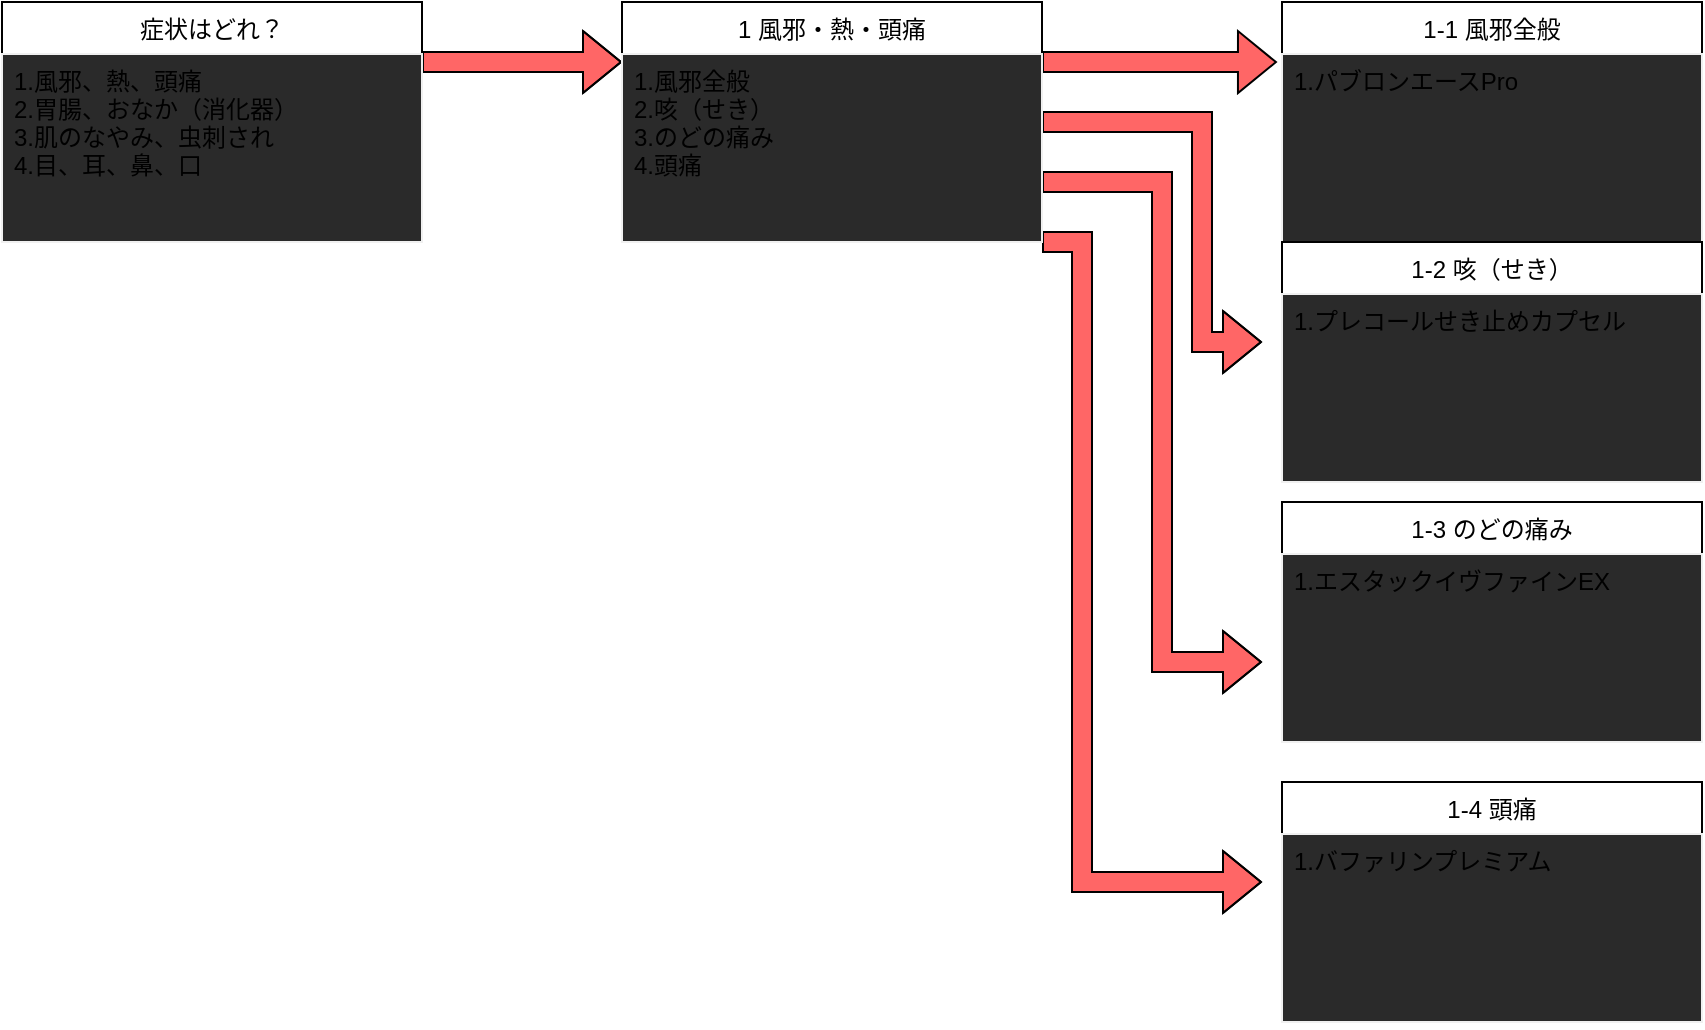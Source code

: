 <mxfile>
    <diagram id="Gzv2kLwkTkCzEBd7DmIo" name="Page-1">
        <mxGraphModel dx="784" dy="484" grid="1" gridSize="10" guides="1" tooltips="1" connect="1" arrows="1" fold="1" page="1" pageScale="1" pageWidth="827" pageHeight="1169" math="0" shadow="0">
            <root>
                <mxCell id="0"/>
                <mxCell id="1" parent="0"/>
                <mxCell id="11" style="edgeStyle=orthogonalEdgeStyle;shape=flexArrow;rounded=0;orthogonalLoop=1;jettySize=auto;html=1;exitX=1;exitY=0.25;exitDx=0;exitDy=0;fillColor=#FF6666;" parent="1" source="3" edge="1">
                    <mxGeometry relative="1" as="geometry">
                        <mxPoint x="340" y="80" as="targetPoint"/>
                    </mxGeometry>
                </mxCell>
                <mxCell id="3" value="症状はどれ？" style="swimlane;fontStyle=0;childLayout=stackLayout;horizontal=1;startSize=26;fillColor=none;horizontalStack=0;resizeParent=1;resizeParentMax=0;resizeLast=0;collapsible=1;marginBottom=0;" parent="1" vertex="1">
                    <mxGeometry x="30" y="50" width="210" height="120" as="geometry">
                        <mxRectangle x="110" y="40" width="60" height="26" as="alternateBounds"/>
                    </mxGeometry>
                </mxCell>
                <mxCell id="4" value="1.風邪、熱、頭痛&#10;2.胃腸、おなか（消化器）&#10;3.肌のなやみ、虫刺され&#10;4.目、耳、鼻、口" style="text;align=left;verticalAlign=top;spacingLeft=4;spacingRight=4;overflow=hidden;rotatable=0;points=[[0,0.5],[1,0.5]];portConstraint=eastwest;rounded=0;fillColor=#2a2a2a;strokeColor=#f0f0f0;" parent="3" vertex="1">
                    <mxGeometry y="26" width="210" height="94" as="geometry"/>
                </mxCell>
                <mxCell id="24" style="edgeStyle=orthogonalEdgeStyle;shape=flexArrow;rounded=0;orthogonalLoop=1;jettySize=auto;html=1;exitX=1;exitY=0.25;exitDx=0;exitDy=0;entryX=-0.012;entryY=0.043;entryDx=0;entryDy=0;entryPerimeter=0;fillColor=#FF6666;" parent="1" source="6" target="13" edge="1">
                    <mxGeometry relative="1" as="geometry"/>
                </mxCell>
                <mxCell id="26" style="edgeStyle=orthogonalEdgeStyle;shape=flexArrow;rounded=0;orthogonalLoop=1;jettySize=auto;html=1;exitX=1;exitY=0.5;exitDx=0;exitDy=0;fillColor=#FF6666;" parent="1" source="6" edge="1">
                    <mxGeometry relative="1" as="geometry">
                        <mxPoint x="660" y="220" as="targetPoint"/>
                        <Array as="points">
                            <mxPoint x="630" y="110"/>
                            <mxPoint x="630" y="220"/>
                        </Array>
                    </mxGeometry>
                </mxCell>
                <mxCell id="27" style="edgeStyle=orthogonalEdgeStyle;shape=flexArrow;rounded=0;orthogonalLoop=1;jettySize=auto;html=1;exitX=1;exitY=0.75;exitDx=0;exitDy=0;fillColor=#FF6666;" parent="1" source="6" edge="1">
                    <mxGeometry relative="1" as="geometry">
                        <mxPoint x="660" y="380" as="targetPoint"/>
                        <Array as="points">
                            <mxPoint x="610" y="140"/>
                            <mxPoint x="610" y="380"/>
                        </Array>
                    </mxGeometry>
                </mxCell>
                <mxCell id="29" style="edgeStyle=orthogonalEdgeStyle;shape=flexArrow;rounded=0;orthogonalLoop=1;jettySize=auto;html=1;exitX=1;exitY=1;exitDx=0;exitDy=0;fillColor=#FF6666;" parent="1" source="6" edge="1">
                    <mxGeometry relative="1" as="geometry">
                        <mxPoint x="660" y="490" as="targetPoint"/>
                        <Array as="points">
                            <mxPoint x="570" y="170"/>
                            <mxPoint x="570" y="490"/>
                            <mxPoint x="660" y="490"/>
                        </Array>
                    </mxGeometry>
                </mxCell>
                <mxCell id="6" value="1 風邪・熱・頭痛" style="swimlane;fontStyle=0;childLayout=stackLayout;horizontal=1;startSize=26;fillColor=none;horizontalStack=0;resizeParent=1;resizeParentMax=0;resizeLast=0;collapsible=1;marginBottom=0;" parent="1" vertex="1">
                    <mxGeometry x="340" y="50" width="210" height="120" as="geometry">
                        <mxRectangle x="10" y="40" width="60" height="26" as="alternateBounds"/>
                    </mxGeometry>
                </mxCell>
                <mxCell id="7" value="1.風邪全般&#10;2.咳（せき）&#10;3.のどの痛み&#10;4.頭痛" style="text;align=left;verticalAlign=top;spacingLeft=4;spacingRight=4;overflow=hidden;rotatable=0;points=[[0,0.5],[1,0.5]];portConstraint=eastwest;rounded=0;fillColor=#2a2a2a;strokeColor=#f0f0f0;" parent="6" vertex="1">
                    <mxGeometry y="26" width="210" height="94" as="geometry"/>
                </mxCell>
                <mxCell id="12" value="1-1 風邪全般" style="swimlane;fontStyle=0;childLayout=stackLayout;horizontal=1;startSize=26;fillColor=none;horizontalStack=0;resizeParent=1;resizeParentMax=0;resizeLast=0;collapsible=1;marginBottom=0;" parent="1" vertex="1">
                    <mxGeometry x="670" y="50" width="210" height="120" as="geometry">
                        <mxRectangle x="10" y="40" width="60" height="26" as="alternateBounds"/>
                    </mxGeometry>
                </mxCell>
                <mxCell id="13" value="1.パブロンエースPro" style="text;align=left;verticalAlign=top;spacingLeft=4;spacingRight=4;overflow=hidden;rotatable=0;points=[[0,0.5],[1,0.5]];portConstraint=eastwest;rounded=0;fillColor=#2a2a2a;strokeColor=#f0f0f0;" parent="12" vertex="1">
                    <mxGeometry y="26" width="210" height="94" as="geometry"/>
                </mxCell>
                <mxCell id="18" value="1-2 咳（せき）" style="swimlane;fontStyle=0;childLayout=stackLayout;horizontal=1;startSize=26;fillColor=none;horizontalStack=0;resizeParent=1;resizeParentMax=0;resizeLast=0;collapsible=1;marginBottom=0;" parent="1" vertex="1">
                    <mxGeometry x="670" y="170" width="210" height="120" as="geometry">
                        <mxRectangle x="10" y="40" width="60" height="26" as="alternateBounds"/>
                    </mxGeometry>
                </mxCell>
                <mxCell id="19" value="1.プレコールせき止めカプセル" style="text;align=left;verticalAlign=top;spacingLeft=4;spacingRight=4;overflow=hidden;rotatable=0;points=[[0,0.5],[1,0.5]];portConstraint=eastwest;rounded=0;fillColor=#2a2a2a;strokeColor=#f0f0f0;" parent="18" vertex="1">
                    <mxGeometry y="26" width="210" height="94" as="geometry"/>
                </mxCell>
                <mxCell id="20" value="1-3 のどの痛み" style="swimlane;fontStyle=0;childLayout=stackLayout;horizontal=1;startSize=26;fillColor=none;horizontalStack=0;resizeParent=1;resizeParentMax=0;resizeLast=0;collapsible=1;marginBottom=0;" parent="1" vertex="1">
                    <mxGeometry x="670" y="300" width="210" height="120" as="geometry">
                        <mxRectangle x="10" y="40" width="60" height="26" as="alternateBounds"/>
                    </mxGeometry>
                </mxCell>
                <mxCell id="21" value="1.エスタックイヴファインEX&#10;&#10;" style="text;align=left;verticalAlign=top;spacingLeft=4;spacingRight=4;overflow=hidden;rotatable=0;points=[[0,0.5],[1,0.5]];portConstraint=eastwest;rounded=0;fillColor=#2a2a2a;strokeColor=#f0f0f0;" parent="20" vertex="1">
                    <mxGeometry y="26" width="210" height="94" as="geometry"/>
                </mxCell>
                <mxCell id="22" value="1-4 頭痛" style="swimlane;fontStyle=0;childLayout=stackLayout;horizontal=1;startSize=26;fillColor=none;horizontalStack=0;resizeParent=1;resizeParentMax=0;resizeLast=0;collapsible=1;marginBottom=0;" parent="1" vertex="1">
                    <mxGeometry x="670" y="440" width="210" height="120" as="geometry">
                        <mxRectangle x="10" y="40" width="60" height="26" as="alternateBounds"/>
                    </mxGeometry>
                </mxCell>
                <mxCell id="23" value="1.バファリンプレミアム&#10;" style="text;align=left;verticalAlign=top;spacingLeft=4;spacingRight=4;overflow=hidden;rotatable=0;points=[[0,0.5],[1,0.5]];portConstraint=eastwest;rounded=0;fillColor=#2a2a2a;strokeColor=#f0f0f0;" parent="22" vertex="1">
                    <mxGeometry y="26" width="210" height="94" as="geometry"/>
                </mxCell>
            </root>
        </mxGraphModel>
    </diagram>
    <diagram id="LgqNQ4ynfgx50vkscO1B" name="Page-2">
        <mxGraphModel dx="784" dy="484" grid="1" gridSize="10" guides="1" tooltips="1" connect="1" arrows="1" fold="1" page="1" pageScale="1" pageWidth="827" pageHeight="1169" math="0" shadow="0">
            <root>
                <mxCell id="Vp8z2s2TwWY6D249ckP--0"/>
                <mxCell id="Vp8z2s2TwWY6D249ckP--1" parent="Vp8z2s2TwWY6D249ckP--0"/>
                <mxCell id="vSOyqoJbkWxXGfj4OHgU-0" style="edgeStyle=orthogonalEdgeStyle;shape=flexArrow;rounded=0;orthogonalLoop=1;jettySize=auto;html=1;exitX=1;exitY=0.25;exitDx=0;exitDy=0;fillColor=#FF6666;" parent="Vp8z2s2TwWY6D249ckP--1" edge="1">
                    <mxGeometry relative="1" as="geometry">
                        <mxPoint x="340" y="80" as="targetPoint"/>
                        <mxPoint x="240" y="80" as="sourcePoint"/>
                    </mxGeometry>
                </mxCell>
                <mxCell id="vSOyqoJbkWxXGfj4OHgU-3" style="edgeStyle=orthogonalEdgeStyle;shape=flexArrow;rounded=0;orthogonalLoop=1;jettySize=auto;html=1;exitX=1;exitY=0.25;exitDx=0;exitDy=0;entryX=-0.012;entryY=0.043;entryDx=0;entryDy=0;entryPerimeter=0;fillColor=#FF6666;" parent="Vp8z2s2TwWY6D249ckP--1" source="vSOyqoJbkWxXGfj4OHgU-7" target="vSOyqoJbkWxXGfj4OHgU-10" edge="1">
                    <mxGeometry relative="1" as="geometry"/>
                </mxCell>
                <mxCell id="vSOyqoJbkWxXGfj4OHgU-4" style="edgeStyle=orthogonalEdgeStyle;shape=flexArrow;rounded=0;orthogonalLoop=1;jettySize=auto;html=1;exitX=1;exitY=0.5;exitDx=0;exitDy=0;fillColor=#FF6666;" parent="Vp8z2s2TwWY6D249ckP--1" source="vSOyqoJbkWxXGfj4OHgU-7" edge="1">
                    <mxGeometry relative="1" as="geometry">
                        <mxPoint x="660" y="220" as="targetPoint"/>
                        <Array as="points">
                            <mxPoint x="630" y="110"/>
                            <mxPoint x="630" y="220"/>
                        </Array>
                    </mxGeometry>
                </mxCell>
                <mxCell id="vSOyqoJbkWxXGfj4OHgU-5" style="edgeStyle=orthogonalEdgeStyle;shape=flexArrow;rounded=0;orthogonalLoop=1;jettySize=auto;html=1;exitX=1;exitY=0.75;exitDx=0;exitDy=0;fillColor=#FF6666;" parent="Vp8z2s2TwWY6D249ckP--1" source="vSOyqoJbkWxXGfj4OHgU-7" edge="1">
                    <mxGeometry relative="1" as="geometry">
                        <mxPoint x="660" y="380" as="targetPoint"/>
                        <Array as="points">
                            <mxPoint x="610" y="140"/>
                            <mxPoint x="610" y="380"/>
                        </Array>
                    </mxGeometry>
                </mxCell>
                <mxCell id="vSOyqoJbkWxXGfj4OHgU-6" style="edgeStyle=orthogonalEdgeStyle;shape=flexArrow;rounded=0;orthogonalLoop=1;jettySize=auto;html=1;exitX=1;exitY=1;exitDx=0;exitDy=0;fillColor=#FF6666;" parent="Vp8z2s2TwWY6D249ckP--1" source="vSOyqoJbkWxXGfj4OHgU-7" edge="1">
                    <mxGeometry relative="1" as="geometry">
                        <mxPoint x="660" y="490" as="targetPoint"/>
                        <Array as="points">
                            <mxPoint x="570" y="170"/>
                            <mxPoint x="570" y="490"/>
                            <mxPoint x="660" y="490"/>
                        </Array>
                    </mxGeometry>
                </mxCell>
                <mxCell id="vSOyqoJbkWxXGfj4OHgU-7" value="2. 胃腸・おなか（消化器）" style="swimlane;fontStyle=0;childLayout=stackLayout;horizontal=1;startSize=26;fillColor=none;horizontalStack=0;resizeParent=1;resizeParentMax=0;resizeLast=0;collapsible=1;marginBottom=0;" parent="Vp8z2s2TwWY6D249ckP--1" vertex="1">
                    <mxGeometry x="340" y="50" width="210" height="120" as="geometry">
                        <mxRectangle x="10" y="40" width="60" height="26" as="alternateBounds"/>
                    </mxGeometry>
                </mxCell>
                <mxCell id="vSOyqoJbkWxXGfj4OHgU-8" value="1.胃痛&#10;2.胃もたれ・胸やけ&#10;3.便秘&#10;4.下痢" style="text;align=left;verticalAlign=top;spacingLeft=4;spacingRight=4;overflow=hidden;rotatable=0;points=[[0,0.5],[1,0.5]];portConstraint=eastwest;rounded=0;fillColor=#2a2a2a;strokeColor=#f0f0f0;" parent="vSOyqoJbkWxXGfj4OHgU-7" vertex="1">
                    <mxGeometry y="26" width="210" height="94" as="geometry"/>
                </mxCell>
                <mxCell id="vSOyqoJbkWxXGfj4OHgU-9" value="2-1 胃痛" style="swimlane;fontStyle=0;childLayout=stackLayout;horizontal=1;startSize=26;fillColor=none;horizontalStack=0;resizeParent=1;resizeParentMax=0;resizeLast=0;collapsible=1;marginBottom=0;" parent="Vp8z2s2TwWY6D249ckP--1" vertex="1">
                    <mxGeometry x="670" y="50" width="210" height="120" as="geometry">
                        <mxRectangle x="10" y="40" width="60" height="26" as="alternateBounds"/>
                    </mxGeometry>
                </mxCell>
                <mxCell id="vSOyqoJbkWxXGfj4OHgU-10" value="1.ガスター10　&#10;　↑　*唯一の第一類医薬品" style="text;align=left;verticalAlign=top;spacingLeft=4;spacingRight=4;overflow=hidden;rotatable=0;points=[[0,0.5],[1,0.5]];portConstraint=eastwest;rounded=0;fillColor=#2a2a2a;strokeColor=#f0f0f0;" parent="vSOyqoJbkWxXGfj4OHgU-9" vertex="1">
                    <mxGeometry y="26" width="210" height="94" as="geometry"/>
                </mxCell>
                <mxCell id="vSOyqoJbkWxXGfj4OHgU-11" value="2-2 胃もたれ・胸やけ" style="swimlane;fontStyle=0;childLayout=stackLayout;horizontal=1;startSize=26;fillColor=none;horizontalStack=0;resizeParent=1;resizeParentMax=0;resizeLast=0;collapsible=1;marginBottom=0;" parent="Vp8z2s2TwWY6D249ckP--1" vertex="1">
                    <mxGeometry x="670" y="170" width="210" height="120" as="geometry">
                        <mxRectangle x="10" y="40" width="60" height="26" as="alternateBounds"/>
                    </mxGeometry>
                </mxCell>
                <mxCell id="vSOyqoJbkWxXGfj4OHgU-12" value="1.新セルベール整腸プレミアム&#10;" style="text;align=left;verticalAlign=top;spacingLeft=4;spacingRight=4;overflow=hidden;rotatable=0;points=[[0,0.5],[1,0.5]];portConstraint=eastwest;rounded=0;fillColor=#2a2a2a;strokeColor=#f0f0f0;" parent="vSOyqoJbkWxXGfj4OHgU-11" vertex="1">
                    <mxGeometry y="26" width="210" height="94" as="geometry"/>
                </mxCell>
                <mxCell id="vSOyqoJbkWxXGfj4OHgU-13" value="2-3 便秘" style="swimlane;fontStyle=0;childLayout=stackLayout;horizontal=1;startSize=26;fillColor=none;horizontalStack=0;resizeParent=1;resizeParentMax=0;resizeLast=0;collapsible=1;marginBottom=0;" parent="Vp8z2s2TwWY6D249ckP--1" vertex="1">
                    <mxGeometry x="670" y="300" width="210" height="120" as="geometry">
                        <mxRectangle x="10" y="40" width="60" height="26" as="alternateBounds"/>
                    </mxGeometry>
                </mxCell>
                <mxCell id="vSOyqoJbkWxXGfj4OHgU-14" value="1.酸化マグネシウムE便秘薬&#10;　↑　*唯一用法、用量が曖昧&#10;　患者の症状に合わせての服用の為" style="text;align=left;verticalAlign=top;spacingLeft=4;spacingRight=4;overflow=hidden;rotatable=0;points=[[0,0.5],[1,0.5]];portConstraint=eastwest;rounded=0;fillColor=#2a2a2a;strokeColor=#f0f0f0;" parent="vSOyqoJbkWxXGfj4OHgU-13" vertex="1">
                    <mxGeometry y="26" width="210" height="94" as="geometry"/>
                </mxCell>
                <mxCell id="vSOyqoJbkWxXGfj4OHgU-15" value="2-4 下痢" style="swimlane;fontStyle=0;childLayout=stackLayout;horizontal=1;startSize=26;fillColor=none;horizontalStack=0;resizeParent=1;resizeParentMax=0;resizeLast=0;collapsible=1;marginBottom=0;" parent="Vp8z2s2TwWY6D249ckP--1" vertex="1">
                    <mxGeometry x="670" y="440" width="210" height="120" as="geometry">
                        <mxRectangle x="10" y="40" width="60" height="26" as="alternateBounds"/>
                    </mxGeometry>
                </mxCell>
                <mxCell id="vSOyqoJbkWxXGfj4OHgU-16" value="1.ストッパ下痢止め" style="text;align=left;verticalAlign=top;spacingLeft=4;spacingRight=4;overflow=hidden;rotatable=0;points=[[0,0.5],[1,0.5]];portConstraint=eastwest;rounded=0;fillColor=#2a2a2a;strokeColor=#f0f0f0;" parent="vSOyqoJbkWxXGfj4OHgU-15" vertex="1">
                    <mxGeometry y="26" width="210" height="94" as="geometry"/>
                </mxCell>
                <mxCell id="Prir1-NmJq86zNF-L2_O-0" value="症状はどれ？" style="swimlane;fontStyle=0;childLayout=stackLayout;horizontal=1;startSize=26;fillColor=none;horizontalStack=0;resizeParent=1;resizeParentMax=0;resizeLast=0;collapsible=1;marginBottom=0;" vertex="1" parent="Vp8z2s2TwWY6D249ckP--1">
                    <mxGeometry x="30" y="50" width="210" height="120" as="geometry">
                        <mxRectangle x="110" y="40" width="60" height="26" as="alternateBounds"/>
                    </mxGeometry>
                </mxCell>
                <mxCell id="Prir1-NmJq86zNF-L2_O-1" value="1.風邪、熱、頭痛&#10;2.胃腸、おなか（消化器）&#10;3.肌のなやみ、虫刺され&#10;4.目、耳、鼻、口" style="text;align=left;verticalAlign=top;spacingLeft=4;spacingRight=4;overflow=hidden;rotatable=0;points=[[0,0.5],[1,0.5]];portConstraint=eastwest;rounded=0;fillColor=#2a2a2a;strokeColor=#f0f0f0;" vertex="1" parent="Prir1-NmJq86zNF-L2_O-0">
                    <mxGeometry y="26" width="210" height="94" as="geometry"/>
                </mxCell>
            </root>
        </mxGraphModel>
    </diagram>
    <diagram id="euCPihrkXu-NfS5ZUH8r" name="Page-3">
        <mxGraphModel dx="784" dy="484" grid="1" gridSize="10" guides="1" tooltips="1" connect="1" arrows="1" fold="1" page="1" pageScale="1" pageWidth="827" pageHeight="1169" math="0" shadow="0">
            <root>
                <mxCell id="lhCL6pgQ8ooDfuYsBGhZ-0"/>
                <mxCell id="lhCL6pgQ8ooDfuYsBGhZ-1" parent="lhCL6pgQ8ooDfuYsBGhZ-0"/>
                <mxCell id="7kGk93PoxZv9EgTVncqi-0" style="edgeStyle=orthogonalEdgeStyle;shape=flexArrow;rounded=0;orthogonalLoop=1;jettySize=auto;html=1;exitX=1;exitY=0.25;exitDx=0;exitDy=0;fillColor=#FF6666;" parent="lhCL6pgQ8ooDfuYsBGhZ-1" edge="1">
                    <mxGeometry relative="1" as="geometry">
                        <mxPoint x="340" y="80" as="targetPoint"/>
                        <mxPoint x="240" y="80" as="sourcePoint"/>
                    </mxGeometry>
                </mxCell>
                <mxCell id="7kGk93PoxZv9EgTVncqi-3" style="edgeStyle=orthogonalEdgeStyle;shape=flexArrow;rounded=0;orthogonalLoop=1;jettySize=auto;html=1;exitX=1;exitY=0.25;exitDx=0;exitDy=0;entryX=-0.012;entryY=0.043;entryDx=0;entryDy=0;entryPerimeter=0;fillColor=#FF6666;" parent="lhCL6pgQ8ooDfuYsBGhZ-1" source="7kGk93PoxZv9EgTVncqi-7" target="7kGk93PoxZv9EgTVncqi-10" edge="1">
                    <mxGeometry relative="1" as="geometry"/>
                </mxCell>
                <mxCell id="7kGk93PoxZv9EgTVncqi-4" style="edgeStyle=orthogonalEdgeStyle;shape=flexArrow;rounded=0;orthogonalLoop=1;jettySize=auto;html=1;exitX=1;exitY=0.5;exitDx=0;exitDy=0;fillColor=#FF6666;" parent="lhCL6pgQ8ooDfuYsBGhZ-1" source="7kGk93PoxZv9EgTVncqi-7" edge="1">
                    <mxGeometry relative="1" as="geometry">
                        <mxPoint x="660" y="220" as="targetPoint"/>
                        <Array as="points">
                            <mxPoint x="630" y="110"/>
                            <mxPoint x="630" y="220"/>
                        </Array>
                    </mxGeometry>
                </mxCell>
                <mxCell id="7kGk93PoxZv9EgTVncqi-5" style="edgeStyle=orthogonalEdgeStyle;shape=flexArrow;rounded=0;orthogonalLoop=1;jettySize=auto;html=1;exitX=1;exitY=0.75;exitDx=0;exitDy=0;fillColor=#FF6666;" parent="lhCL6pgQ8ooDfuYsBGhZ-1" source="7kGk93PoxZv9EgTVncqi-7" edge="1">
                    <mxGeometry relative="1" as="geometry">
                        <mxPoint x="660" y="380" as="targetPoint"/>
                        <Array as="points">
                            <mxPoint x="610" y="140"/>
                            <mxPoint x="610" y="380"/>
                        </Array>
                    </mxGeometry>
                </mxCell>
                <mxCell id="7kGk93PoxZv9EgTVncqi-6" style="edgeStyle=orthogonalEdgeStyle;shape=flexArrow;rounded=0;orthogonalLoop=1;jettySize=auto;html=1;exitX=1;exitY=1;exitDx=0;exitDy=0;fillColor=#FF6666;" parent="lhCL6pgQ8ooDfuYsBGhZ-1" source="7kGk93PoxZv9EgTVncqi-7" edge="1">
                    <mxGeometry relative="1" as="geometry">
                        <mxPoint x="660" y="490" as="targetPoint"/>
                        <Array as="points">
                            <mxPoint x="570" y="170"/>
                            <mxPoint x="570" y="490"/>
                            <mxPoint x="660" y="490"/>
                        </Array>
                    </mxGeometry>
                </mxCell>
                <mxCell id="7kGk93PoxZv9EgTVncqi-7" value="3 肌のなやみ、虫刺され" style="swimlane;fontStyle=0;childLayout=stackLayout;horizontal=1;startSize=26;fillColor=none;horizontalStack=0;resizeParent=1;resizeParentMax=0;resizeLast=0;collapsible=1;marginBottom=0;" parent="lhCL6pgQ8ooDfuYsBGhZ-1" vertex="1">
                    <mxGeometry x="340" y="50" width="210" height="120" as="geometry">
                        <mxRectangle x="10" y="40" width="60" height="26" as="alternateBounds"/>
                    </mxGeometry>
                </mxCell>
                <mxCell id="7kGk93PoxZv9EgTVncqi-8" value="1.湿疹・皮膚炎&#10;2.敏感肌・乾燥肌&#10;3.虫刺され&#10;4.水虫" style="text;align=left;verticalAlign=top;spacingLeft=4;spacingRight=4;overflow=hidden;rotatable=0;points=[[0,0.5],[1,0.5]];portConstraint=eastwest;rounded=0;fillColor=#2a2a2a;strokeColor=#f0f0f0;" parent="7kGk93PoxZv9EgTVncqi-7" vertex="1">
                    <mxGeometry y="26" width="210" height="94" as="geometry"/>
                </mxCell>
                <mxCell id="7kGk93PoxZv9EgTVncqi-9" value="3-1 湿疹・皮膚炎" style="swimlane;fontStyle=0;childLayout=stackLayout;horizontal=1;startSize=26;fillColor=none;horizontalStack=0;resizeParent=1;resizeParentMax=0;resizeLast=0;collapsible=1;marginBottom=0;" parent="lhCL6pgQ8ooDfuYsBGhZ-1" vertex="1">
                    <mxGeometry x="670" y="50" width="210" height="120" as="geometry">
                        <mxRectangle x="10" y="40" width="60" height="26" as="alternateBounds"/>
                    </mxGeometry>
                </mxCell>
                <mxCell id="7kGk93PoxZv9EgTVncqi-10" value="1.フルコートF" style="text;align=left;verticalAlign=top;spacingLeft=4;spacingRight=4;overflow=hidden;rotatable=0;points=[[0,0.5],[1,0.5]];portConstraint=eastwest;rounded=0;fillColor=#2a2a2a;strokeColor=#f0f0f0;" parent="7kGk93PoxZv9EgTVncqi-9" vertex="1">
                    <mxGeometry y="26" width="210" height="94" as="geometry"/>
                </mxCell>
                <mxCell id="7kGk93PoxZv9EgTVncqi-11" value="3-2 敏感肌・乾燥肌" style="swimlane;fontStyle=0;childLayout=stackLayout;horizontal=1;startSize=26;fillColor=none;horizontalStack=0;resizeParent=1;resizeParentMax=0;resizeLast=0;collapsible=1;marginBottom=0;" parent="lhCL6pgQ8ooDfuYsBGhZ-1" vertex="1">
                    <mxGeometry x="670" y="170" width="210" height="120" as="geometry">
                        <mxRectangle x="10" y="40" width="60" height="26" as="alternateBounds"/>
                    </mxGeometry>
                </mxCell>
                <mxCell id="7kGk93PoxZv9EgTVncqi-12" value="1.ヒルマイルドクリーム&#10;2.ヒルマイルドローション" style="text;align=left;verticalAlign=top;spacingLeft=4;spacingRight=4;overflow=hidden;rotatable=0;points=[[0,0.5],[1,0.5]];portConstraint=eastwest;rounded=0;fillColor=#2a2a2a;strokeColor=#f0f0f0;" parent="7kGk93PoxZv9EgTVncqi-11" vertex="1">
                    <mxGeometry y="26" width="210" height="94" as="geometry"/>
                </mxCell>
                <mxCell id="7kGk93PoxZv9EgTVncqi-13" value="3-3 虫刺され" style="swimlane;fontStyle=0;childLayout=stackLayout;horizontal=1;startSize=26;fillColor=none;horizontalStack=0;resizeParent=1;resizeParentMax=0;resizeLast=0;collapsible=1;marginBottom=0;" parent="lhCL6pgQ8ooDfuYsBGhZ-1" vertex="1">
                    <mxGeometry x="670" y="300" width="210" height="120" as="geometry">
                        <mxRectangle x="10" y="40" width="60" height="26" as="alternateBounds"/>
                    </mxGeometry>
                </mxCell>
                <mxCell id="7kGk93PoxZv9EgTVncqi-14" value="1.ムヒアルファEXクリーム&#10;2.ムヒアルファEX液体" style="text;align=left;verticalAlign=top;spacingLeft=4;spacingRight=4;overflow=hidden;rotatable=0;points=[[0,0.5],[1,0.5]];portConstraint=eastwest;rounded=0;fillColor=#2a2a2a;strokeColor=#f0f0f0;" parent="7kGk93PoxZv9EgTVncqi-13" vertex="1">
                    <mxGeometry y="26" width="210" height="94" as="geometry"/>
                </mxCell>
                <mxCell id="7kGk93PoxZv9EgTVncqi-15" value="3-4 水虫" style="swimlane;fontStyle=0;childLayout=stackLayout;horizontal=1;startSize=26;fillColor=none;horizontalStack=0;resizeParent=1;resizeParentMax=0;resizeLast=0;collapsible=1;marginBottom=0;" parent="lhCL6pgQ8ooDfuYsBGhZ-1" vertex="1">
                    <mxGeometry x="670" y="440" width="210" height="120" as="geometry">
                        <mxRectangle x="10" y="40" width="60" height="26" as="alternateBounds"/>
                    </mxGeometry>
                </mxCell>
                <mxCell id="7kGk93PoxZv9EgTVncqi-16" value="1.ピロエースZ（クリーム）&#10;2.ダマリングランデX（液体）&#10;3.タムチンキパウダージェル&#10;4.タムチンキパウダースプレーZ&#10;" style="text;align=left;verticalAlign=top;spacingLeft=4;spacingRight=4;overflow=hidden;rotatable=0;points=[[0,0.5],[1,0.5]];portConstraint=eastwest;rounded=0;fillColor=#2a2a2a;strokeColor=#f0f0f0;" parent="7kGk93PoxZv9EgTVncqi-15" vertex="1">
                    <mxGeometry y="26" width="210" height="94" as="geometry"/>
                </mxCell>
                <mxCell id="_-LUdZXsIzpMuZqgCPsW-0" value="症状はどれ？" style="swimlane;fontStyle=0;childLayout=stackLayout;horizontal=1;startSize=26;fillColor=none;horizontalStack=0;resizeParent=1;resizeParentMax=0;resizeLast=0;collapsible=1;marginBottom=0;" vertex="1" parent="lhCL6pgQ8ooDfuYsBGhZ-1">
                    <mxGeometry x="30" y="50" width="210" height="120" as="geometry">
                        <mxRectangle x="110" y="40" width="60" height="26" as="alternateBounds"/>
                    </mxGeometry>
                </mxCell>
                <mxCell id="_-LUdZXsIzpMuZqgCPsW-1" value="1.風邪、熱、頭痛&#10;2.胃腸、おなか（消化器）&#10;3.肌のなやみ、虫刺され&#10;4.目、耳、鼻、口" style="text;align=left;verticalAlign=top;spacingLeft=4;spacingRight=4;overflow=hidden;rotatable=0;points=[[0,0.5],[1,0.5]];portConstraint=eastwest;rounded=0;fillColor=#2a2a2a;strokeColor=#f0f0f0;" vertex="1" parent="_-LUdZXsIzpMuZqgCPsW-0">
                    <mxGeometry y="26" width="210" height="94" as="geometry"/>
                </mxCell>
            </root>
        </mxGraphModel>
    </diagram>
    <diagram id="PgJkm_tvYXFuMX2XEBMe" name="Page-4">
        <mxGraphModel dx="784" dy="484" grid="1" gridSize="10" guides="1" tooltips="1" connect="1" arrows="1" fold="1" page="1" pageScale="1" pageWidth="827" pageHeight="1169" math="0" shadow="0">
            <root>
                <mxCell id="q6ImTu0yenEBW1Swg4UN-0"/>
                <mxCell id="q6ImTu0yenEBW1Swg4UN-1" parent="q6ImTu0yenEBW1Swg4UN-0"/>
                <mxCell id="ZsKYvYVnWt2KGW1SmBxG-0" style="edgeStyle=orthogonalEdgeStyle;shape=flexArrow;rounded=0;orthogonalLoop=1;jettySize=auto;html=1;exitX=1;exitY=0.25;exitDx=0;exitDy=0;fillColor=#FF6666;" parent="q6ImTu0yenEBW1Swg4UN-1" edge="1">
                    <mxGeometry relative="1" as="geometry">
                        <mxPoint x="340" y="80" as="targetPoint"/>
                        <mxPoint x="240" y="80" as="sourcePoint"/>
                    </mxGeometry>
                </mxCell>
                <mxCell id="ZsKYvYVnWt2KGW1SmBxG-3" style="edgeStyle=orthogonalEdgeStyle;shape=flexArrow;rounded=0;orthogonalLoop=1;jettySize=auto;html=1;exitX=1;exitY=0.25;exitDx=0;exitDy=0;entryX=-0.012;entryY=0.043;entryDx=0;entryDy=0;entryPerimeter=0;fillColor=#FF6666;" parent="q6ImTu0yenEBW1Swg4UN-1" source="ZsKYvYVnWt2KGW1SmBxG-7" target="ZsKYvYVnWt2KGW1SmBxG-10" edge="1">
                    <mxGeometry relative="1" as="geometry"/>
                </mxCell>
                <mxCell id="ZsKYvYVnWt2KGW1SmBxG-4" style="edgeStyle=orthogonalEdgeStyle;shape=flexArrow;rounded=0;orthogonalLoop=1;jettySize=auto;html=1;exitX=1;exitY=0.5;exitDx=0;exitDy=0;fillColor=#FF6666;" parent="q6ImTu0yenEBW1Swg4UN-1" source="ZsKYvYVnWt2KGW1SmBxG-7" edge="1">
                    <mxGeometry relative="1" as="geometry">
                        <mxPoint x="660" y="220" as="targetPoint"/>
                        <Array as="points">
                            <mxPoint x="630" y="110"/>
                            <mxPoint x="630" y="220"/>
                        </Array>
                    </mxGeometry>
                </mxCell>
                <mxCell id="ZsKYvYVnWt2KGW1SmBxG-5" style="edgeStyle=orthogonalEdgeStyle;shape=flexArrow;rounded=0;orthogonalLoop=1;jettySize=auto;html=1;exitX=1;exitY=0.75;exitDx=0;exitDy=0;fillColor=#FF6666;" parent="q6ImTu0yenEBW1Swg4UN-1" source="ZsKYvYVnWt2KGW1SmBxG-7" edge="1">
                    <mxGeometry relative="1" as="geometry">
                        <mxPoint x="660" y="380" as="targetPoint"/>
                        <Array as="points">
                            <mxPoint x="610" y="140"/>
                            <mxPoint x="610" y="380"/>
                        </Array>
                    </mxGeometry>
                </mxCell>
                <mxCell id="ZsKYvYVnWt2KGW1SmBxG-6" style="edgeStyle=orthogonalEdgeStyle;shape=flexArrow;rounded=0;orthogonalLoop=1;jettySize=auto;html=1;exitX=1;exitY=1;exitDx=0;exitDy=0;fillColor=#FF6666;" parent="q6ImTu0yenEBW1Swg4UN-1" source="ZsKYvYVnWt2KGW1SmBxG-7" edge="1">
                    <mxGeometry relative="1" as="geometry">
                        <mxPoint x="660" y="490" as="targetPoint"/>
                        <Array as="points">
                            <mxPoint x="570" y="170"/>
                            <mxPoint x="570" y="490"/>
                            <mxPoint x="660" y="490"/>
                        </Array>
                    </mxGeometry>
                </mxCell>
                <mxCell id="ZsKYvYVnWt2KGW1SmBxG-7" value="4.目、耳、鼻、口" style="swimlane;fontStyle=0;childLayout=stackLayout;horizontal=1;startSize=26;fillColor=none;horizontalStack=0;resizeParent=1;resizeParentMax=0;resizeLast=0;collapsible=1;marginBottom=0;" parent="q6ImTu0yenEBW1Swg4UN-1" vertex="1">
                    <mxGeometry x="340" y="50" width="210" height="120" as="geometry">
                        <mxRectangle x="10" y="40" width="60" height="26" as="alternateBounds"/>
                    </mxGeometry>
                </mxCell>
                <mxCell id="ZsKYvYVnWt2KGW1SmBxG-8" value="1.目のかゆみ・充血&#10;2.くしゃみ・鼻水（花粉症）&#10;3.口内炎&#10;4.歯が痛い" style="text;align=left;verticalAlign=top;spacingLeft=4;spacingRight=4;overflow=hidden;rotatable=0;points=[[0,0.5],[1,0.5]];portConstraint=eastwest;rounded=0;fillColor=#2a2a2a;strokeColor=#f0f0f0;" parent="ZsKYvYVnWt2KGW1SmBxG-7" vertex="1">
                    <mxGeometry y="26" width="210" height="94" as="geometry"/>
                </mxCell>
                <mxCell id="ZsKYvYVnWt2KGW1SmBxG-9" value="4-1 目のかゆみ・充血" style="swimlane;fontStyle=0;childLayout=stackLayout;horizontal=1;startSize=26;fillColor=none;horizontalStack=0;resizeParent=1;resizeParentMax=0;resizeLast=0;collapsible=1;marginBottom=0;" parent="q6ImTu0yenEBW1Swg4UN-1" vertex="1">
                    <mxGeometry x="670" y="50" width="210" height="120" as="geometry">
                        <mxRectangle x="10" y="40" width="60" height="26" as="alternateBounds"/>
                    </mxGeometry>
                </mxCell>
                <mxCell id="ZsKYvYVnWt2KGW1SmBxG-10" value="1.AGアイズアレルカットS（ソフト）&#10;2. AGアイズアレルカットC（クール）&#10;3. AGアイズアレルカットM&#10;　　　　　　　　　　　（モイスト）&#10;" style="text;align=left;verticalAlign=top;spacingLeft=4;spacingRight=4;overflow=hidden;rotatable=0;points=[[0,0.5],[1,0.5]];portConstraint=eastwest;rounded=0;fillColor=#2a2a2a;strokeColor=#f0f0f0;" parent="ZsKYvYVnWt2KGW1SmBxG-9" vertex="1">
                    <mxGeometry y="26" width="210" height="94" as="geometry"/>
                </mxCell>
                <mxCell id="ZsKYvYVnWt2KGW1SmBxG-11" value="4-2 鼻炎（花粉症）" style="swimlane;fontStyle=0;childLayout=stackLayout;horizontal=1;startSize=26;fillColor=none;horizontalStack=0;resizeParent=1;resizeParentMax=0;resizeLast=0;collapsible=1;marginBottom=0;" parent="q6ImTu0yenEBW1Swg4UN-1" vertex="1">
                    <mxGeometry x="670" y="170" width="210" height="120" as="geometry">
                        <mxRectangle x="10" y="40" width="60" height="26" as="alternateBounds"/>
                    </mxGeometry>
                </mxCell>
                <mxCell id="ZsKYvYVnWt2KGW1SmBxG-12" value="1.プレコール持続性鼻炎カプセルLX&#10;　　　　　　　　　　　　（飲み薬）&#10;2.AGノーズアレルカットS（ソフト）&#10;3.AGノーズアレルカットC（クール）&#10;4.AGノーズアレルカットM&#10;　　　　　　　　　　　（モイスト）" style="text;align=left;verticalAlign=top;spacingLeft=4;spacingRight=4;overflow=hidden;rotatable=0;points=[[0,0.5],[1,0.5]];portConstraint=eastwest;rounded=0;fillColor=#2a2a2a;strokeColor=#f0f0f0;" parent="ZsKYvYVnWt2KGW1SmBxG-11" vertex="1">
                    <mxGeometry y="26" width="210" height="94" as="geometry"/>
                </mxCell>
                <mxCell id="ZsKYvYVnWt2KGW1SmBxG-13" value="4-3 口内炎" style="swimlane;fontStyle=0;childLayout=stackLayout;horizontal=1;startSize=26;fillColor=none;horizontalStack=0;resizeParent=1;resizeParentMax=0;resizeLast=0;collapsible=1;marginBottom=0;" parent="q6ImTu0yenEBW1Swg4UN-1" vertex="1">
                    <mxGeometry x="670" y="300" width="210" height="120" as="geometry">
                        <mxRectangle x="10" y="40" width="60" height="26" as="alternateBounds"/>
                    </mxGeometry>
                </mxCell>
                <mxCell id="ZsKYvYVnWt2KGW1SmBxG-14" value="1.トラフル錠&#10;2.トラフル軟膏PROクイック&#10;3.トラフルダイレクトa（貼り薬）&#10;4.トラフルクイックショット&#10;（スプレー薬）&#10;" style="text;align=left;verticalAlign=top;spacingLeft=4;spacingRight=4;overflow=hidden;rotatable=0;points=[[0,0.5],[1,0.5]];portConstraint=eastwest;rounded=0;fillColor=#2a2a2a;strokeColor=#f0f0f0;" parent="ZsKYvYVnWt2KGW1SmBxG-13" vertex="1">
                    <mxGeometry y="26" width="210" height="94" as="geometry"/>
                </mxCell>
                <mxCell id="ZsKYvYVnWt2KGW1SmBxG-15" value="4-4 歯が痛い" style="swimlane;fontStyle=0;childLayout=stackLayout;horizontal=1;startSize=26;fillColor=none;horizontalStack=0;resizeParent=1;resizeParentMax=0;resizeLast=0;collapsible=1;marginBottom=0;" parent="q6ImTu0yenEBW1Swg4UN-1" vertex="1">
                    <mxGeometry x="670" y="440" width="210" height="120" as="geometry">
                        <mxRectangle x="10" y="40" width="60" height="26" as="alternateBounds"/>
                    </mxGeometry>
                </mxCell>
                <mxCell id="ZsKYvYVnWt2KGW1SmBxG-16" value="1.リングルアイビー錠a200&#10;" style="text;align=left;verticalAlign=top;spacingLeft=4;spacingRight=4;overflow=hidden;rotatable=0;points=[[0,0.5],[1,0.5]];portConstraint=eastwest;rounded=0;fillColor=#2a2a2a;strokeColor=#f0f0f0;" parent="ZsKYvYVnWt2KGW1SmBxG-15" vertex="1">
                    <mxGeometry y="26" width="210" height="94" as="geometry"/>
                </mxCell>
                <mxCell id="hVJ4Pw6Hbs47te6pL1wZ-0" value="症状はどれ？" style="swimlane;fontStyle=0;childLayout=stackLayout;horizontal=1;startSize=26;fillColor=none;horizontalStack=0;resizeParent=1;resizeParentMax=0;resizeLast=0;collapsible=1;marginBottom=0;" vertex="1" parent="q6ImTu0yenEBW1Swg4UN-1">
                    <mxGeometry x="30" y="50" width="210" height="120" as="geometry">
                        <mxRectangle x="110" y="40" width="60" height="26" as="alternateBounds"/>
                    </mxGeometry>
                </mxCell>
                <mxCell id="hVJ4Pw6Hbs47te6pL1wZ-1" value="1.風邪、熱、頭痛&#10;2.胃腸、おなか（消化器）&#10;3.肌のなやみ、虫刺され&#10;4.目、耳、鼻、口" style="text;align=left;verticalAlign=top;spacingLeft=4;spacingRight=4;overflow=hidden;rotatable=0;points=[[0,0.5],[1,0.5]];portConstraint=eastwest;rounded=0;fillColor=#2a2a2a;strokeColor=#f0f0f0;" vertex="1" parent="hVJ4Pw6Hbs47te6pL1wZ-0">
                    <mxGeometry y="26" width="210" height="94" as="geometry"/>
                </mxCell>
            </root>
        </mxGraphModel>
    </diagram>
</mxfile>